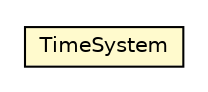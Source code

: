 #!/usr/local/bin/dot
#
# Class diagram 
# Generated by UMLGraph version R5_6-24-gf6e263 (http://www.umlgraph.org/)
#

digraph G {
	edge [fontname="Helvetica",fontsize=10,labelfontname="Helvetica",labelfontsize=10];
	node [fontname="Helvetica",fontsize=10,shape=plaintext];
	nodesep=0.25;
	ranksep=0.5;
	// org.universAAL.ontology.unit.system.TimeSystem
	c376755 [label=<<table title="org.universAAL.ontology.unit.system.TimeSystem" border="0" cellborder="1" cellspacing="0" cellpadding="2" port="p" bgcolor="lemonChiffon" href="./TimeSystem.html">
		<tr><td><table border="0" cellspacing="0" cellpadding="1">
<tr><td align="center" balign="center"> TimeSystem </td></tr>
		</table></td></tr>
		</table>>, URL="./TimeSystem.html", fontname="Helvetica", fontcolor="black", fontsize=10.0];
}

